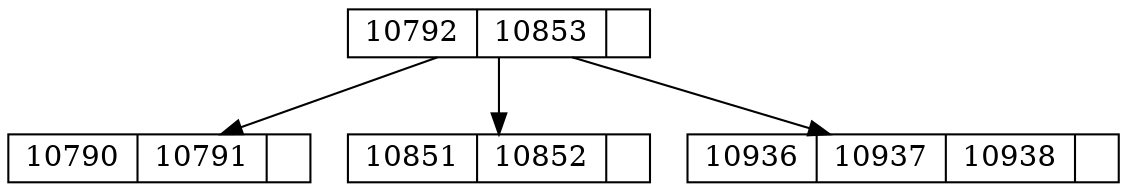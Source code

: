 digraph G {
 node [shape = record,height=.1];10792->10790;
10792->10851;
10792->10936;
10792[label = "<f0>10792|<f1>10853|"];
10790[label = "<f0>10790|<f1>10791|"];
10851[label = "<f0>10851|<f1>10852|"];
10936[label = "<f0>10936|<f1>10937|<f2>10938|"];
}